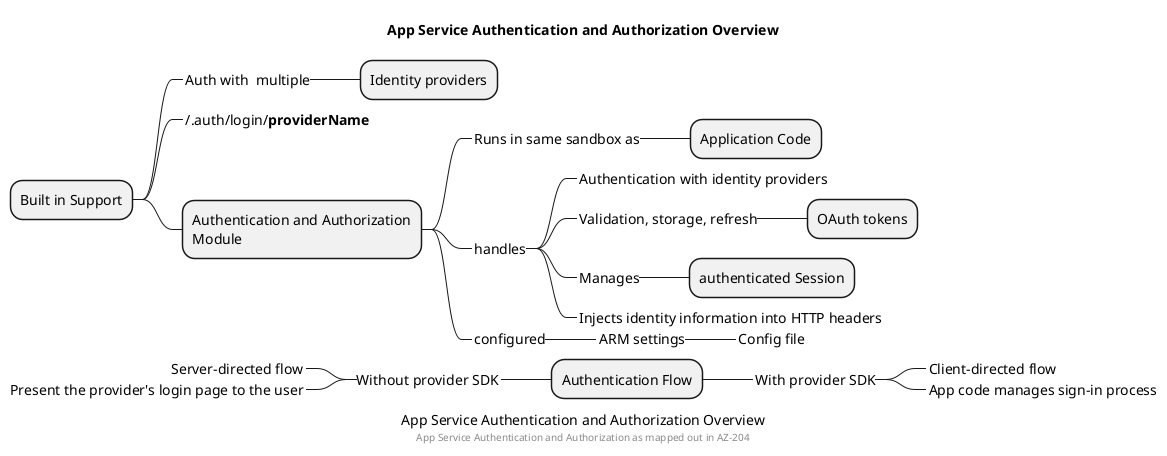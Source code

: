 @startmindmap "App Service Authentication and Authorization"

caption App Service Authentication and Authorization Overview
title App Service Authentication and Authorization Overview

center footer App Service Authentication and Authorization as mapped out in AZ-204

+ Built in Support
++_ Auth with  multiple
+++ Identity providers
++_ /.auth/login/**providerName**
++ Authentication and Authorization\nModule
+++_ Runs in same sandbox as
++++ Application Code
+++_ handles
++++_ Authentication with identity providers
++++_ Validation, storage, refresh
+++++ OAuth tokens
++++_ Manages
+++++ authenticated Session
++++_ Injects identity information into HTTP headers
+++_ configured
++++_ ARM settings
+++++_ Config file

+ Authentication Flow
--_ Without provider SDK
---_ Server-directed flow
---_ Present the provider's login page to the user
++_ With provider SDK
+++_ Client-directed flow
+++_ App code manages sign-in process

@endmindmap